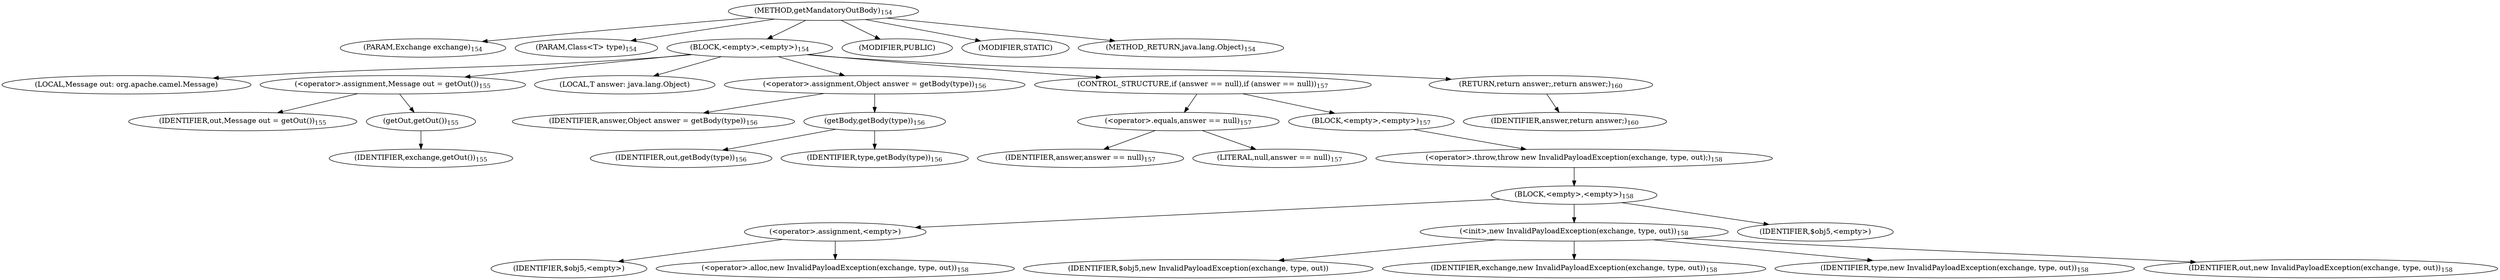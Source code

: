 digraph "getMandatoryOutBody" {  
"257" [label = <(METHOD,getMandatoryOutBody)<SUB>154</SUB>> ]
"258" [label = <(PARAM,Exchange exchange)<SUB>154</SUB>> ]
"259" [label = <(PARAM,Class&lt;T&gt; type)<SUB>154</SUB>> ]
"260" [label = <(BLOCK,&lt;empty&gt;,&lt;empty&gt;)<SUB>154</SUB>> ]
"261" [label = <(LOCAL,Message out: org.apache.camel.Message)> ]
"262" [label = <(&lt;operator&gt;.assignment,Message out = getOut())<SUB>155</SUB>> ]
"263" [label = <(IDENTIFIER,out,Message out = getOut())<SUB>155</SUB>> ]
"264" [label = <(getOut,getOut())<SUB>155</SUB>> ]
"265" [label = <(IDENTIFIER,exchange,getOut())<SUB>155</SUB>> ]
"266" [label = <(LOCAL,T answer: java.lang.Object)> ]
"267" [label = <(&lt;operator&gt;.assignment,Object answer = getBody(type))<SUB>156</SUB>> ]
"268" [label = <(IDENTIFIER,answer,Object answer = getBody(type))<SUB>156</SUB>> ]
"269" [label = <(getBody,getBody(type))<SUB>156</SUB>> ]
"270" [label = <(IDENTIFIER,out,getBody(type))<SUB>156</SUB>> ]
"271" [label = <(IDENTIFIER,type,getBody(type))<SUB>156</SUB>> ]
"272" [label = <(CONTROL_STRUCTURE,if (answer == null),if (answer == null))<SUB>157</SUB>> ]
"273" [label = <(&lt;operator&gt;.equals,answer == null)<SUB>157</SUB>> ]
"274" [label = <(IDENTIFIER,answer,answer == null)<SUB>157</SUB>> ]
"275" [label = <(LITERAL,null,answer == null)<SUB>157</SUB>> ]
"276" [label = <(BLOCK,&lt;empty&gt;,&lt;empty&gt;)<SUB>157</SUB>> ]
"277" [label = <(&lt;operator&gt;.throw,throw new InvalidPayloadException(exchange, type, out);)<SUB>158</SUB>> ]
"278" [label = <(BLOCK,&lt;empty&gt;,&lt;empty&gt;)<SUB>158</SUB>> ]
"279" [label = <(&lt;operator&gt;.assignment,&lt;empty&gt;)> ]
"280" [label = <(IDENTIFIER,$obj5,&lt;empty&gt;)> ]
"281" [label = <(&lt;operator&gt;.alloc,new InvalidPayloadException(exchange, type, out))<SUB>158</SUB>> ]
"282" [label = <(&lt;init&gt;,new InvalidPayloadException(exchange, type, out))<SUB>158</SUB>> ]
"283" [label = <(IDENTIFIER,$obj5,new InvalidPayloadException(exchange, type, out))> ]
"284" [label = <(IDENTIFIER,exchange,new InvalidPayloadException(exchange, type, out))<SUB>158</SUB>> ]
"285" [label = <(IDENTIFIER,type,new InvalidPayloadException(exchange, type, out))<SUB>158</SUB>> ]
"286" [label = <(IDENTIFIER,out,new InvalidPayloadException(exchange, type, out))<SUB>158</SUB>> ]
"287" [label = <(IDENTIFIER,$obj5,&lt;empty&gt;)> ]
"288" [label = <(RETURN,return answer;,return answer;)<SUB>160</SUB>> ]
"289" [label = <(IDENTIFIER,answer,return answer;)<SUB>160</SUB>> ]
"290" [label = <(MODIFIER,PUBLIC)> ]
"291" [label = <(MODIFIER,STATIC)> ]
"292" [label = <(METHOD_RETURN,java.lang.Object)<SUB>154</SUB>> ]
  "257" -> "258" 
  "257" -> "259" 
  "257" -> "260" 
  "257" -> "290" 
  "257" -> "291" 
  "257" -> "292" 
  "260" -> "261" 
  "260" -> "262" 
  "260" -> "266" 
  "260" -> "267" 
  "260" -> "272" 
  "260" -> "288" 
  "262" -> "263" 
  "262" -> "264" 
  "264" -> "265" 
  "267" -> "268" 
  "267" -> "269" 
  "269" -> "270" 
  "269" -> "271" 
  "272" -> "273" 
  "272" -> "276" 
  "273" -> "274" 
  "273" -> "275" 
  "276" -> "277" 
  "277" -> "278" 
  "278" -> "279" 
  "278" -> "282" 
  "278" -> "287" 
  "279" -> "280" 
  "279" -> "281" 
  "282" -> "283" 
  "282" -> "284" 
  "282" -> "285" 
  "282" -> "286" 
  "288" -> "289" 
}
